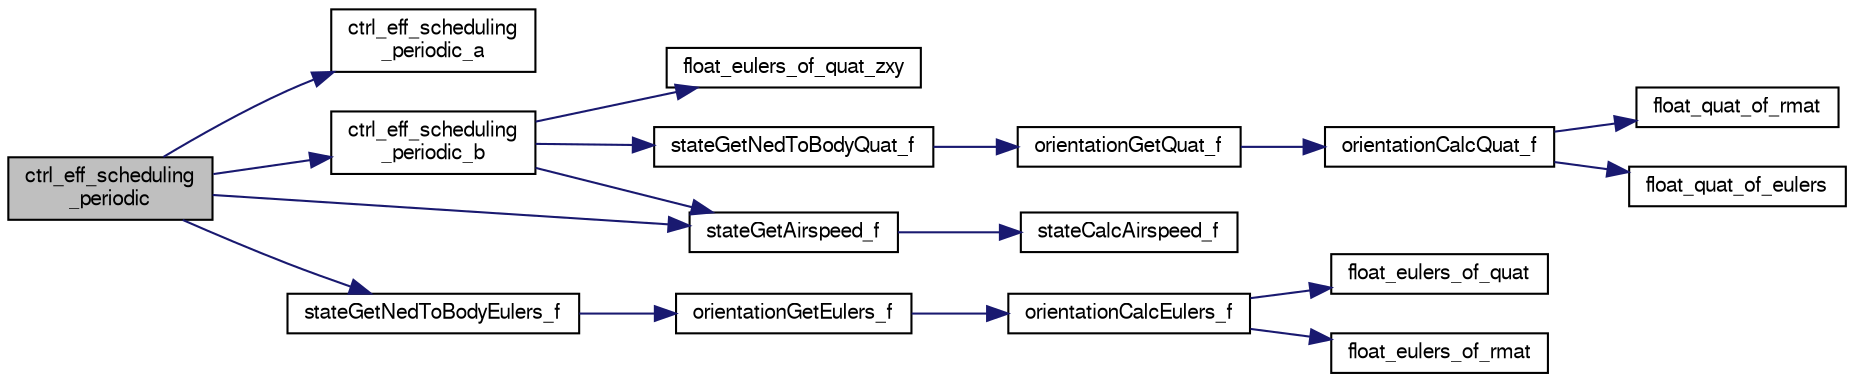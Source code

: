 digraph "ctrl_eff_scheduling_periodic"
{
  edge [fontname="FreeSans",fontsize="10",labelfontname="FreeSans",labelfontsize="10"];
  node [fontname="FreeSans",fontsize="10",shape=record];
  rankdir="LR";
  Node1 [label="ctrl_eff_scheduling\l_periodic",height=0.2,width=0.4,color="black", fillcolor="grey75", style="filled", fontcolor="black"];
  Node1 -> Node2 [color="midnightblue",fontsize="10",style="solid",fontname="FreeSans"];
  Node2 [label="ctrl_eff_scheduling\l_periodic_a",height=0.2,width=0.4,color="black", fillcolor="white", style="filled",URL="$ctrl__effectiveness__scheduling_8c.html#a70aeb125c601874832cc0fe589c179ce"];
  Node1 -> Node3 [color="midnightblue",fontsize="10",style="solid",fontname="FreeSans"];
  Node3 [label="ctrl_eff_scheduling\l_periodic_b",height=0.2,width=0.4,color="black", fillcolor="white", style="filled",URL="$ctrl__effectiveness__scheduling_8c.html#a5eaf014aef60dc4f95aa363e248a46ac"];
  Node3 -> Node4 [color="midnightblue",fontsize="10",style="solid",fontname="FreeSans"];
  Node4 [label="float_eulers_of_quat_zxy",height=0.2,width=0.4,color="black", fillcolor="white", style="filled",URL="$group__math__algebra__float.html#ga94f781d7f49b3e8fe681bd456faabbd1",tooltip="euler rotation &#39;ZXY&#39; This rotation order is useful if you need 90 deg pitch "];
  Node3 -> Node5 [color="midnightblue",fontsize="10",style="solid",fontname="FreeSans"];
  Node5 [label="stateGetAirspeed_f",height=0.2,width=0.4,color="black", fillcolor="white", style="filled",URL="$group__state__wind__airspeed.html#gab0cc6ebb3671ec1b34ac2c33f11c6b26",tooltip="Get airspeed (float). "];
  Node5 -> Node6 [color="midnightblue",fontsize="10",style="solid",fontname="FreeSans"];
  Node6 [label="stateCalcAirspeed_f",height=0.2,width=0.4,color="black", fillcolor="white", style="filled",URL="$group__state__wind__airspeed.html#gac2516cd42b66afab524662b27fd96cd5"];
  Node3 -> Node7 [color="midnightblue",fontsize="10",style="solid",fontname="FreeSans"];
  Node7 [label="stateGetNedToBodyQuat_f",height=0.2,width=0.4,color="black", fillcolor="white", style="filled",URL="$group__state__attitude.html#gae03bd8f94b7150506835b77060b73311",tooltip="Get vehicle body attitude quaternion (float). "];
  Node7 -> Node8 [color="midnightblue",fontsize="10",style="solid",fontname="FreeSans"];
  Node8 [label="orientationGetQuat_f",height=0.2,width=0.4,color="black", fillcolor="white", style="filled",URL="$group__math__orientation__representation.html#ga4bc38966bac43e1f55b2f042d8f2e411",tooltip="Get vehicle body attitude quaternion (float). "];
  Node8 -> Node9 [color="midnightblue",fontsize="10",style="solid",fontname="FreeSans"];
  Node9 [label="orientationCalcQuat_f",height=0.2,width=0.4,color="black", fillcolor="white", style="filled",URL="$group__math__orientation__representation.html#ga33edf7d5bd278bed617fb5aa88559dc2"];
  Node9 -> Node10 [color="midnightblue",fontsize="10",style="solid",fontname="FreeSans"];
  Node10 [label="float_quat_of_rmat",height=0.2,width=0.4,color="black", fillcolor="white", style="filled",URL="$group__math__algebra__float.html#ga29a7db3c967cea290d25b28b4d17f01f",tooltip="Quaternion from rotation matrix. "];
  Node9 -> Node11 [color="midnightblue",fontsize="10",style="solid",fontname="FreeSans"];
  Node11 [label="float_quat_of_eulers",height=0.2,width=0.4,color="black", fillcolor="white", style="filled",URL="$group__math__algebra__float.html#ga99c8f1ff70a5b638cf87ea816f1756a2",tooltip="quat of euler roation &#39;ZYX&#39; "];
  Node1 -> Node5 [color="midnightblue",fontsize="10",style="solid",fontname="FreeSans"];
  Node1 -> Node12 [color="midnightblue",fontsize="10",style="solid",fontname="FreeSans"];
  Node12 [label="stateGetNedToBodyEulers_f",height=0.2,width=0.4,color="black", fillcolor="white", style="filled",URL="$group__state__attitude.html#ga9a5e6bac6e7d78e1b33430e73344615b",tooltip="Get vehicle body attitude euler angles (float). "];
  Node12 -> Node13 [color="midnightblue",fontsize="10",style="solid",fontname="FreeSans"];
  Node13 [label="orientationGetEulers_f",height=0.2,width=0.4,color="black", fillcolor="white", style="filled",URL="$group__math__orientation__representation.html#gaaae3838d0b45682d48257d5dbfff3030",tooltip="Get vehicle body attitude euler angles (float). "];
  Node13 -> Node14 [color="midnightblue",fontsize="10",style="solid",fontname="FreeSans"];
  Node14 [label="orientationCalcEulers_f",height=0.2,width=0.4,color="black", fillcolor="white", style="filled",URL="$group__math__orientation__representation.html#ga8b8bf1c74adb971f399f0dd4f84d9388"];
  Node14 -> Node15 [color="midnightblue",fontsize="10",style="solid",fontname="FreeSans"];
  Node15 [label="float_eulers_of_rmat",height=0.2,width=0.4,color="black", fillcolor="white", style="filled",URL="$group__math__algebra__float.html#gac568e7074d2732d1237f80898c1dfb76"];
  Node14 -> Node16 [color="midnightblue",fontsize="10",style="solid",fontname="FreeSans"];
  Node16 [label="float_eulers_of_quat",height=0.2,width=0.4,color="black", fillcolor="white", style="filled",URL="$group__math__algebra__float.html#gacd48accfe6eaac320b0d651d894e1db8",tooltip="euler rotation &#39;ZYX&#39; "];
}
